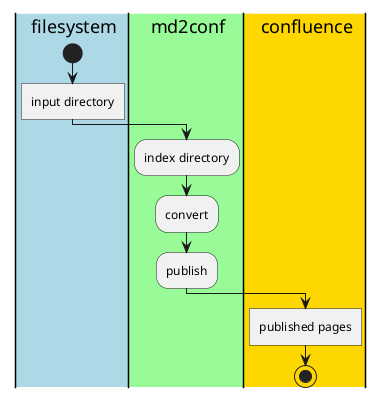 @startuml
'https://plantuml.com/activity-diagram-beta
'left to right direction

|#lightblue|f| filesystem
|#palegreen|md2conf| md2conf
|#gold|c| confluence
|f|
start
:input directory]
|md2conf|
:index directory;
:convert;
:publish;
|c|
:published pages]
stop

@enduml

